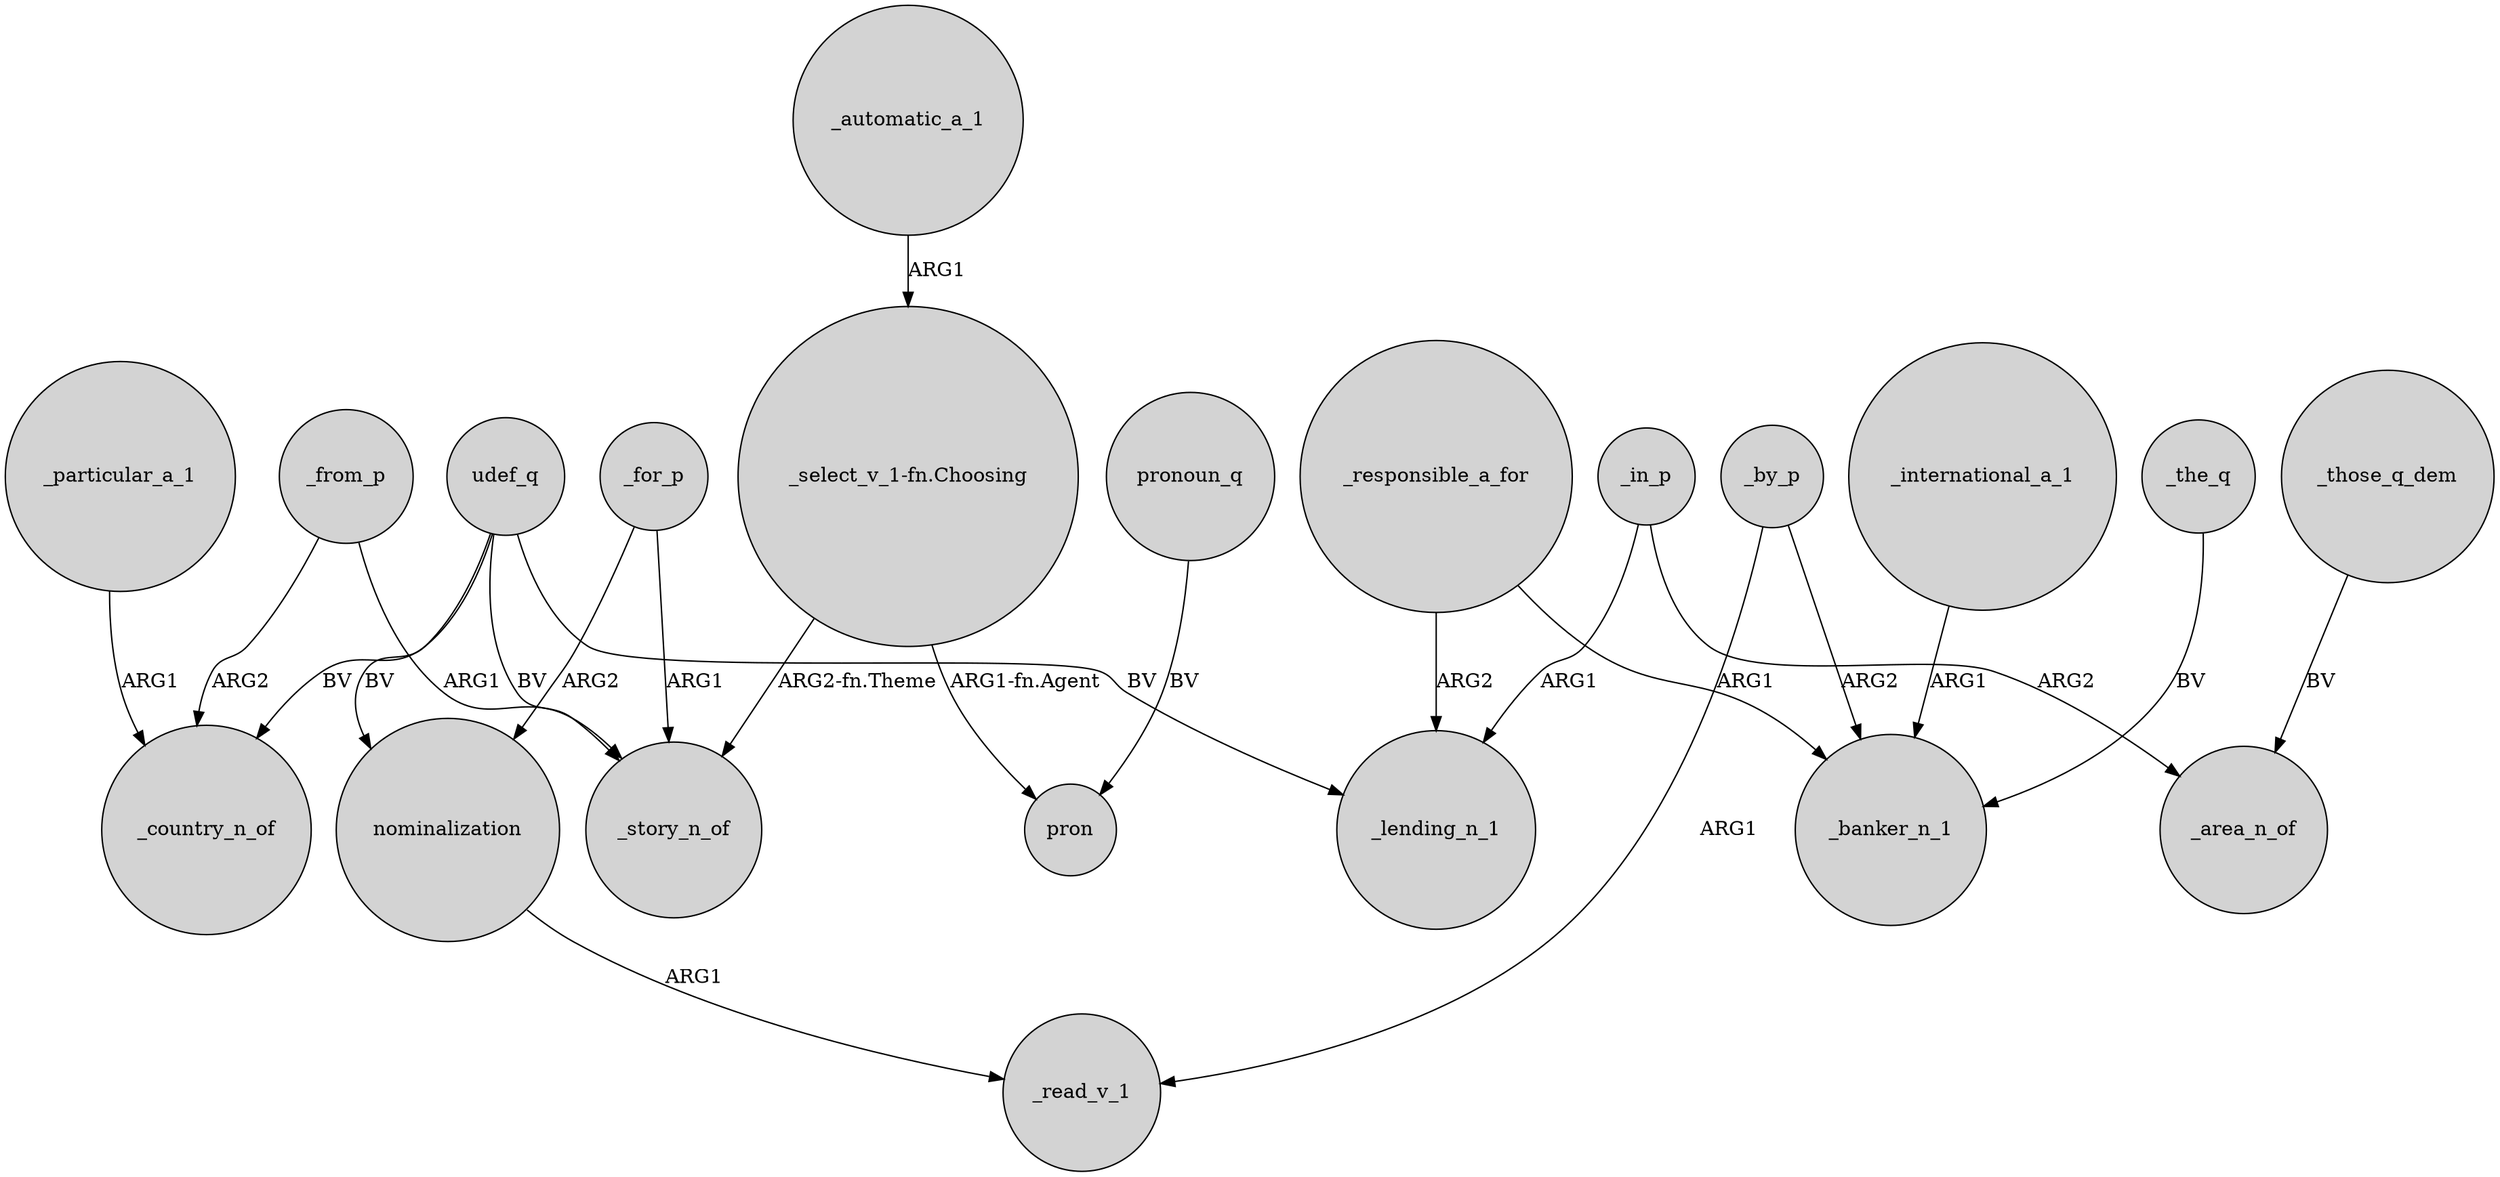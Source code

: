 digraph {
	node [shape=circle style=filled]
	nominalization -> _read_v_1 [label=ARG1]
	_responsible_a_for -> _lending_n_1 [label=ARG2]
	udef_q -> _lending_n_1 [label=BV]
	_the_q -> _banker_n_1 [label=BV]
	_particular_a_1 -> _country_n_of [label=ARG1]
	_international_a_1 -> _banker_n_1 [label=ARG1]
	udef_q -> _story_n_of [label=BV]
	_by_p -> _read_v_1 [label=ARG1]
	_automatic_a_1 -> "_select_v_1-fn.Choosing" [label=ARG1]
	_from_p -> _country_n_of [label=ARG2]
	_for_p -> nominalization [label=ARG2]
	_in_p -> _lending_n_1 [label=ARG1]
	udef_q -> _country_n_of [label=BV]
	pronoun_q -> pron [label=BV]
	_from_p -> _story_n_of [label=ARG1]
	_those_q_dem -> _area_n_of [label=BV]
	_by_p -> _banker_n_1 [label=ARG2]
	"_select_v_1-fn.Choosing" -> pron [label="ARG1-fn.Agent"]
	"_select_v_1-fn.Choosing" -> _story_n_of [label="ARG2-fn.Theme"]
	udef_q -> nominalization [label=BV]
	_responsible_a_for -> _banker_n_1 [label=ARG1]
	_for_p -> _story_n_of [label=ARG1]
	_in_p -> _area_n_of [label=ARG2]
}

